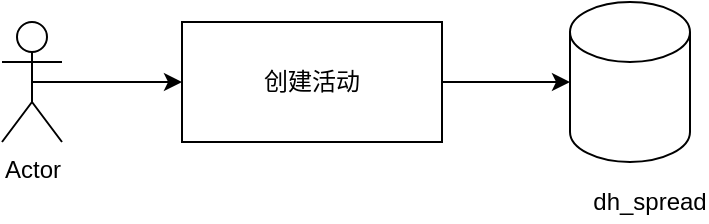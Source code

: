 <mxfile version="14.6.5" type="github"><diagram id="vI6uV2-JK-o7PAQ5oVxJ" name="Page-1"><mxGraphModel dx="924" dy="716" grid="1" gridSize="10" guides="1" tooltips="1" connect="1" arrows="1" fold="1" page="1" pageScale="1" pageWidth="827" pageHeight="1169" math="0" shadow="0"><root><mxCell id="0"/><mxCell id="1" parent="0"/><mxCell id="6QPseZAfOy5Gbp6yAe0V-1" value="Actor" style="shape=umlActor;verticalLabelPosition=bottom;verticalAlign=top;html=1;outlineConnect=0;" vertex="1" parent="1"><mxGeometry x="70" y="150" width="30" height="60" as="geometry"/></mxCell><mxCell id="6QPseZAfOy5Gbp6yAe0V-2" value="创建活动" style="rounded=0;whiteSpace=wrap;html=1;" vertex="1" parent="1"><mxGeometry x="160" y="150" width="130" height="60" as="geometry"/></mxCell><mxCell id="6QPseZAfOy5Gbp6yAe0V-3" value="" style="shape=cylinder3;whiteSpace=wrap;html=1;boundedLbl=1;backgroundOutline=1;size=15;" vertex="1" parent="1"><mxGeometry x="354" y="140" width="60" height="80" as="geometry"/></mxCell><mxCell id="6QPseZAfOy5Gbp6yAe0V-4" value="" style="endArrow=classic;html=1;exitX=0.5;exitY=0.5;exitDx=0;exitDy=0;exitPerimeter=0;entryX=0;entryY=0.5;entryDx=0;entryDy=0;" edge="1" parent="1" source="6QPseZAfOy5Gbp6yAe0V-1" target="6QPseZAfOy5Gbp6yAe0V-2"><mxGeometry width="50" height="50" relative="1" as="geometry"><mxPoint x="100" y="230" as="sourcePoint"/><mxPoint x="150" y="180" as="targetPoint"/></mxGeometry></mxCell><mxCell id="6QPseZAfOy5Gbp6yAe0V-5" value="" style="endArrow=classic;html=1;exitX=1;exitY=0.5;exitDx=0;exitDy=0;" edge="1" parent="1" source="6QPseZAfOy5Gbp6yAe0V-2" target="6QPseZAfOy5Gbp6yAe0V-3"><mxGeometry width="50" height="50" relative="1" as="geometry"><mxPoint x="390" y="500" as="sourcePoint"/><mxPoint x="440" y="450" as="targetPoint"/><Array as="points"><mxPoint x="310" y="180"/></Array></mxGeometry></mxCell><mxCell id="6QPseZAfOy5Gbp6yAe0V-6" value="dh_spread" style="text;html=1;strokeColor=none;fillColor=none;align=center;verticalAlign=middle;whiteSpace=wrap;rounded=0;" vertex="1" parent="1"><mxGeometry x="374" y="230" width="40" height="20" as="geometry"/></mxCell></root></mxGraphModel></diagram></mxfile>